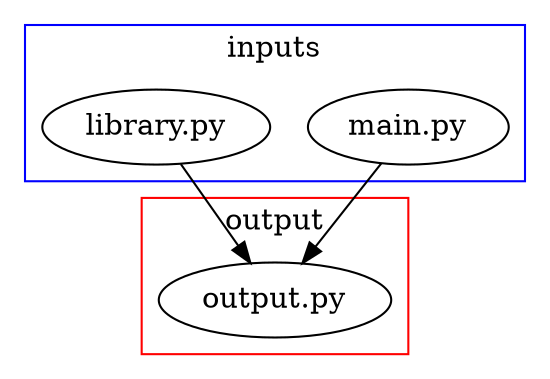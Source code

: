 digraph {
main[label="main.py"];
lib[label="library.py"];
out[label="output.py"];
subgraph cluster_input{
    label="inputs"
    color="blue"
    main lib
}
subgraph cluster_output{
    label="output"
    color="red"
    out
}

main->out
lib->out
}
